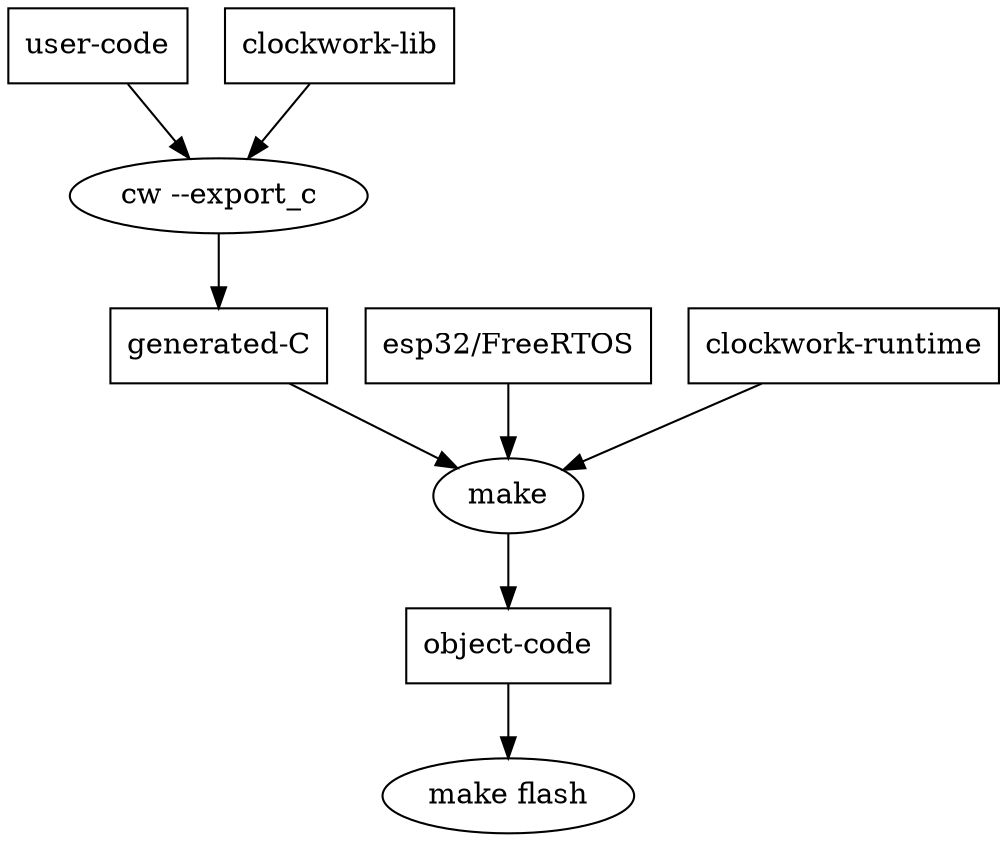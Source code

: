 # to compile this: 
#    dot -Tpng -o esp32-parts.png esp32-parts.dot
#
# move the png file to presentations/img

digraph "build-process" {
  "user-code" [shape=box];
	"generated-C" [shape=box];
  "clockwork-lib" [shape=box];
	"esp32/FreeRTOS" [shape=box];
  "object-code" [shape=box];
  "clockwork-runtime" [shape=box];
	"user-code" -> "cw --export_c" -> "generated-C";
	"clockwork-lib" -> "cw --export_c";
  "esp32/FreeRTOS" -> make -> "object-code" -> "make flash";
  "generated-C" -> make;
  "clockwork-runtime" -> make;
}
	
